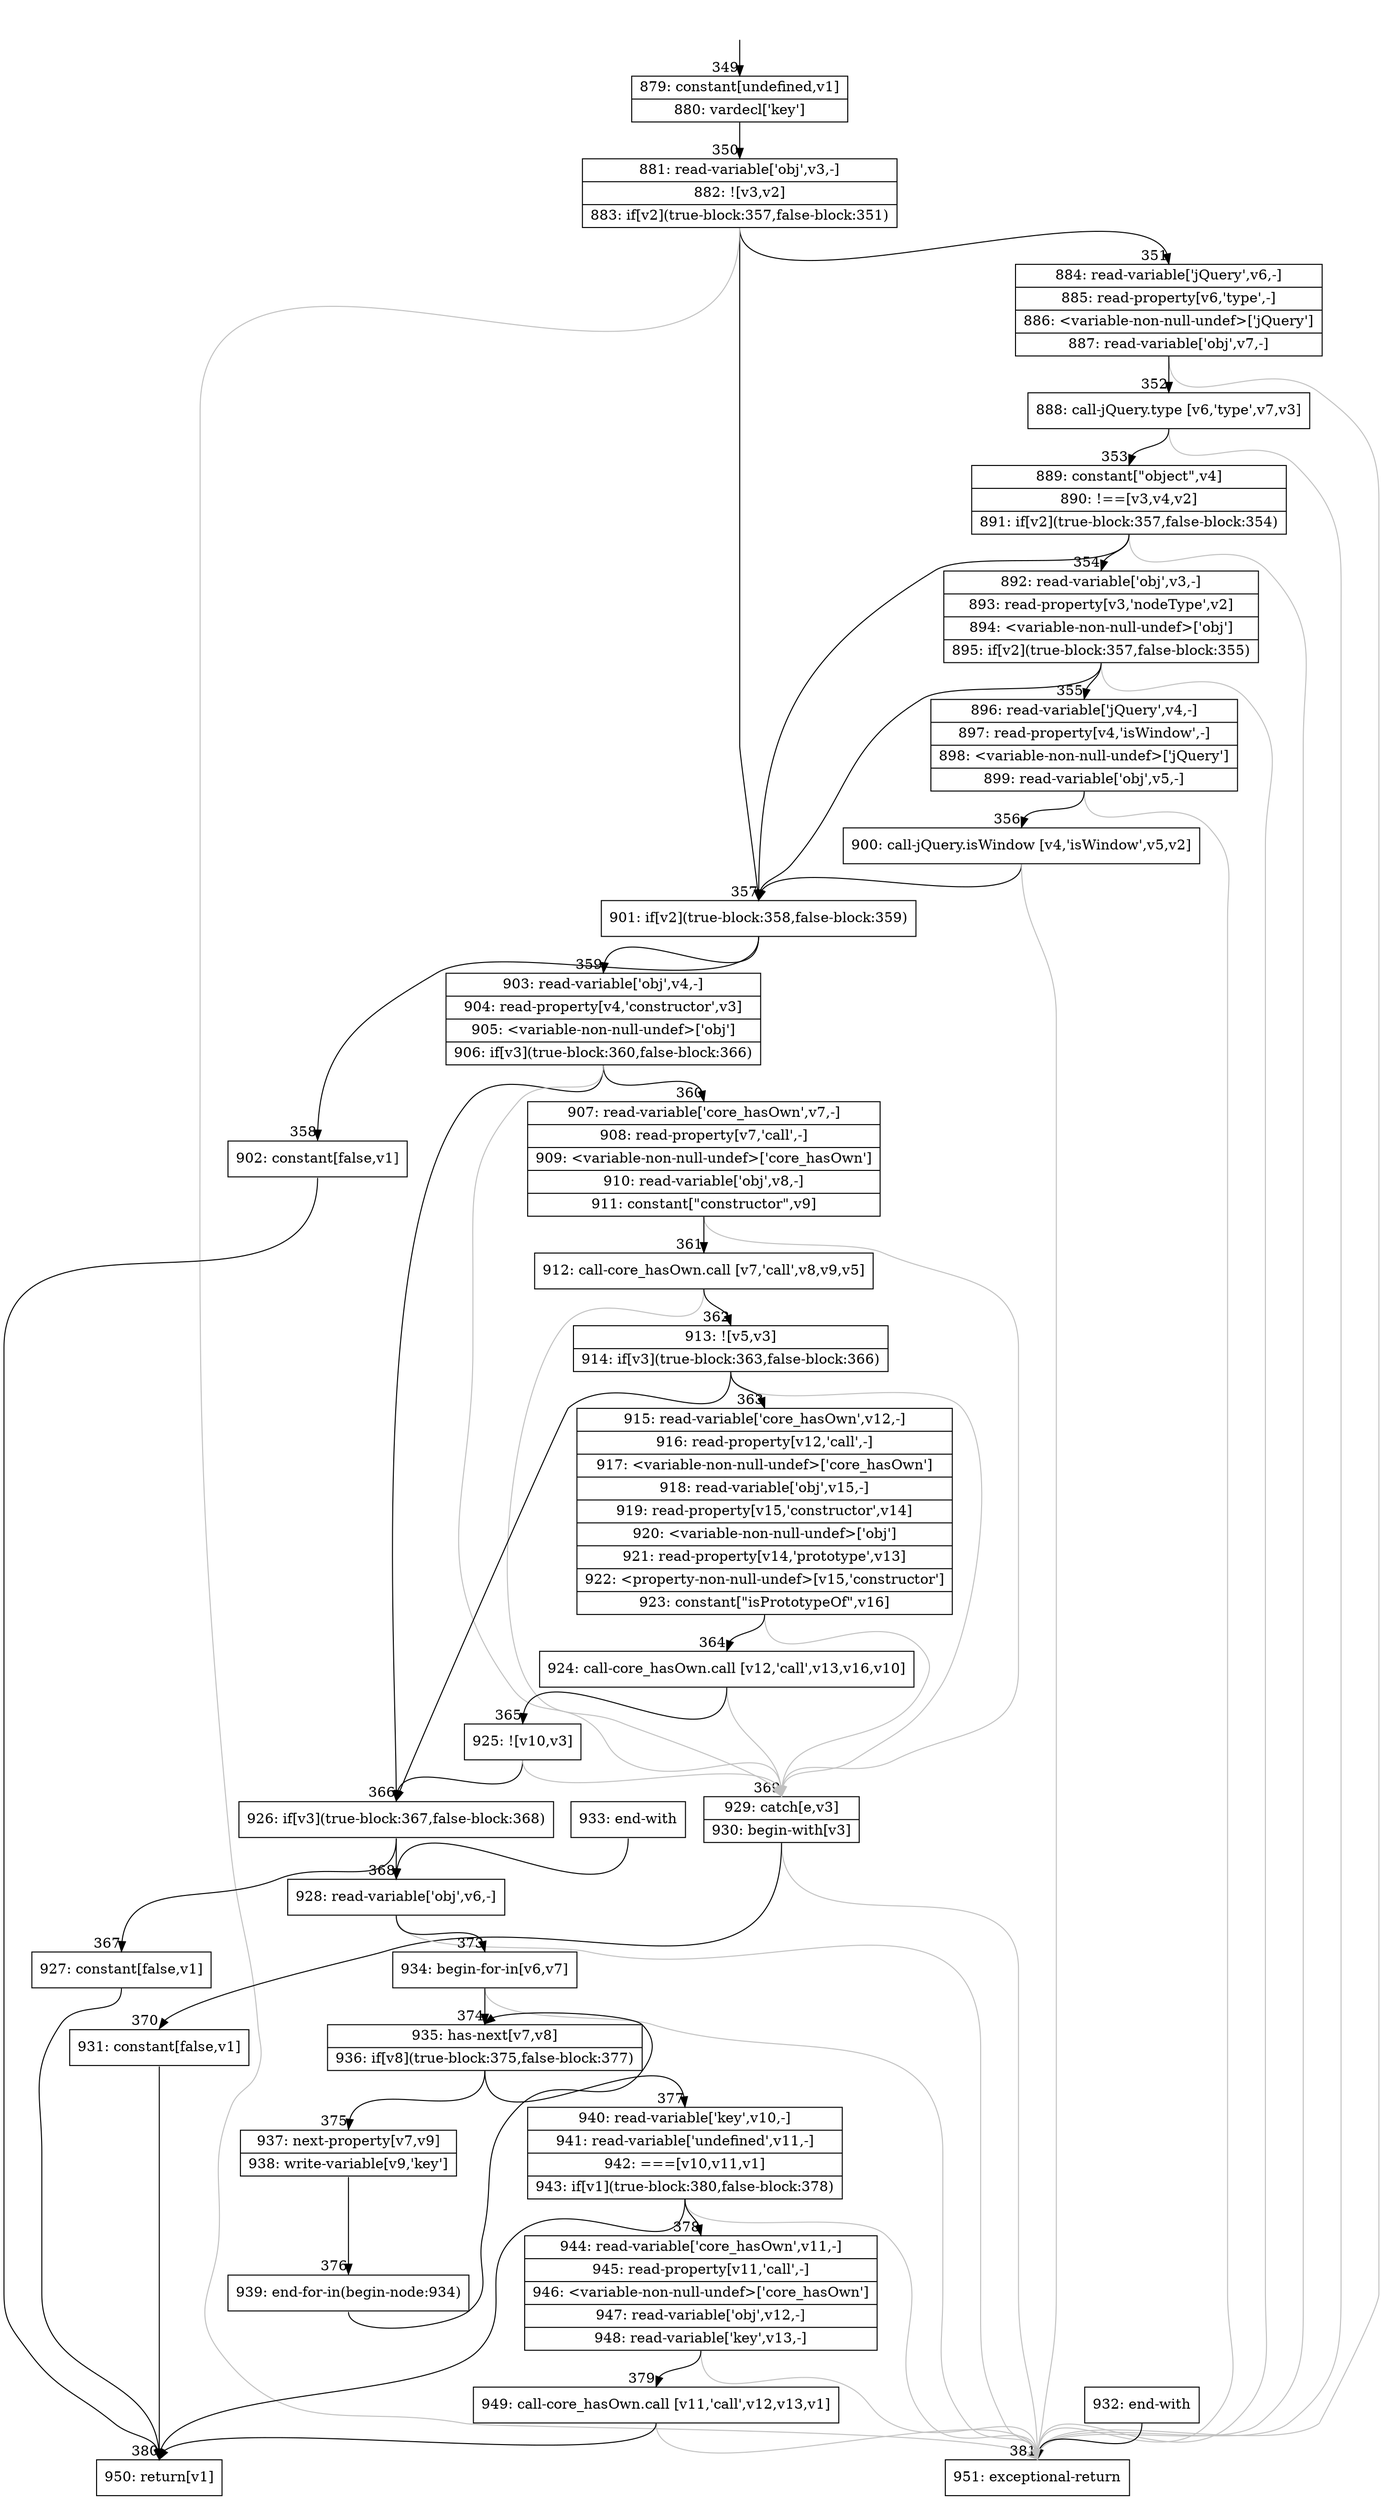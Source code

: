 digraph {
rankdir="TD"
BB_entry29[shape=none,label=""];
BB_entry29 -> BB349 [tailport=s, headport=n, headlabel="    349"]
BB349 [shape=record label="{879: constant[undefined,v1]|880: vardecl['key']}" ] 
BB349 -> BB350 [tailport=s, headport=n, headlabel="      350"]
BB350 [shape=record label="{881: read-variable['obj',v3,-]|882: ![v3,v2]|883: if[v2](true-block:357,false-block:351)}" ] 
BB350 -> BB357 [tailport=s, headport=n, headlabel="      357"]
BB350 -> BB351 [tailport=s, headport=n, headlabel="      351"]
BB350 -> BB381 [tailport=s, headport=n, color=gray, headlabel="      381"]
BB351 [shape=record label="{884: read-variable['jQuery',v6,-]|885: read-property[v6,'type',-]|886: \<variable-non-null-undef\>['jQuery']|887: read-variable['obj',v7,-]}" ] 
BB351 -> BB352 [tailport=s, headport=n, headlabel="      352"]
BB351 -> BB381 [tailport=s, headport=n, color=gray]
BB352 [shape=record label="{888: call-jQuery.type [v6,'type',v7,v3]}" ] 
BB352 -> BB353 [tailport=s, headport=n, headlabel="      353"]
BB352 -> BB381 [tailport=s, headport=n, color=gray]
BB353 [shape=record label="{889: constant[\"object\",v4]|890: !==[v3,v4,v2]|891: if[v2](true-block:357,false-block:354)}" ] 
BB353 -> BB357 [tailport=s, headport=n]
BB353 -> BB354 [tailport=s, headport=n, headlabel="      354"]
BB353 -> BB381 [tailport=s, headport=n, color=gray]
BB354 [shape=record label="{892: read-variable['obj',v3,-]|893: read-property[v3,'nodeType',v2]|894: \<variable-non-null-undef\>['obj']|895: if[v2](true-block:357,false-block:355)}" ] 
BB354 -> BB357 [tailport=s, headport=n]
BB354 -> BB355 [tailport=s, headport=n, headlabel="      355"]
BB354 -> BB381 [tailport=s, headport=n, color=gray]
BB355 [shape=record label="{896: read-variable['jQuery',v4,-]|897: read-property[v4,'isWindow',-]|898: \<variable-non-null-undef\>['jQuery']|899: read-variable['obj',v5,-]}" ] 
BB355 -> BB356 [tailport=s, headport=n, headlabel="      356"]
BB355 -> BB381 [tailport=s, headport=n, color=gray]
BB356 [shape=record label="{900: call-jQuery.isWindow [v4,'isWindow',v5,v2]}" ] 
BB356 -> BB357 [tailport=s, headport=n]
BB356 -> BB381 [tailport=s, headport=n, color=gray]
BB357 [shape=record label="{901: if[v2](true-block:358,false-block:359)}" ] 
BB357 -> BB358 [tailport=s, headport=n, headlabel="      358"]
BB357 -> BB359 [tailport=s, headport=n, headlabel="      359"]
BB358 [shape=record label="{902: constant[false,v1]}" ] 
BB358 -> BB380 [tailport=s, headport=n, headlabel="      380"]
BB359 [shape=record label="{903: read-variable['obj',v4,-]|904: read-property[v4,'constructor',v3]|905: \<variable-non-null-undef\>['obj']|906: if[v3](true-block:360,false-block:366)}" ] 
BB359 -> BB366 [tailport=s, headport=n, headlabel="      366"]
BB359 -> BB360 [tailport=s, headport=n, headlabel="      360"]
BB359 -> BB369 [tailport=s, headport=n, color=gray, headlabel="      369"]
BB360 [shape=record label="{907: read-variable['core_hasOwn',v7,-]|908: read-property[v7,'call',-]|909: \<variable-non-null-undef\>['core_hasOwn']|910: read-variable['obj',v8,-]|911: constant[\"constructor\",v9]}" ] 
BB360 -> BB361 [tailport=s, headport=n, headlabel="      361"]
BB360 -> BB369 [tailport=s, headport=n, color=gray]
BB361 [shape=record label="{912: call-core_hasOwn.call [v7,'call',v8,v9,v5]}" ] 
BB361 -> BB362 [tailport=s, headport=n, headlabel="      362"]
BB361 -> BB369 [tailport=s, headport=n, color=gray]
BB362 [shape=record label="{913: ![v5,v3]|914: if[v3](true-block:363,false-block:366)}" ] 
BB362 -> BB366 [tailport=s, headport=n]
BB362 -> BB363 [tailport=s, headport=n, headlabel="      363"]
BB362 -> BB369 [tailport=s, headport=n, color=gray]
BB363 [shape=record label="{915: read-variable['core_hasOwn',v12,-]|916: read-property[v12,'call',-]|917: \<variable-non-null-undef\>['core_hasOwn']|918: read-variable['obj',v15,-]|919: read-property[v15,'constructor',v14]|920: \<variable-non-null-undef\>['obj']|921: read-property[v14,'prototype',v13]|922: \<property-non-null-undef\>[v15,'constructor']|923: constant[\"isPrototypeOf\",v16]}" ] 
BB363 -> BB364 [tailport=s, headport=n, headlabel="      364"]
BB363 -> BB369 [tailport=s, headport=n, color=gray]
BB364 [shape=record label="{924: call-core_hasOwn.call [v12,'call',v13,v16,v10]}" ] 
BB364 -> BB365 [tailport=s, headport=n, headlabel="      365"]
BB364 -> BB369 [tailport=s, headport=n, color=gray]
BB365 [shape=record label="{925: ![v10,v3]}" ] 
BB365 -> BB366 [tailport=s, headport=n]
BB365 -> BB369 [tailport=s, headport=n, color=gray]
BB366 [shape=record label="{926: if[v3](true-block:367,false-block:368)}" ] 
BB366 -> BB367 [tailport=s, headport=n, headlabel="      367"]
BB366 -> BB368 [tailport=s, headport=n, headlabel="      368"]
BB367 [shape=record label="{927: constant[false,v1]}" ] 
BB367 -> BB380 [tailport=s, headport=n]
BB368 [shape=record label="{928: read-variable['obj',v6,-]}" ] 
BB368 -> BB373 [tailport=s, headport=n, headlabel="      373"]
BB368 -> BB381 [tailport=s, headport=n, color=gray]
BB369 [shape=record label="{929: catch[e,v3]|930: begin-with[v3]}" ] 
BB369 -> BB370 [tailport=s, headport=n, headlabel="      370"]
BB369 -> BB381 [tailport=s, headport=n, color=gray]
BB370 [shape=record label="{931: constant[false,v1]}" ] 
BB370 -> BB380 [tailport=s, headport=n]
BB371 [shape=record label="{932: end-with}" ] 
BB371 -> BB381 [tailport=s, headport=n]
BB372 [shape=record label="{933: end-with}" ] 
BB372 -> BB368 [tailport=s, headport=n]
BB373 [shape=record label="{934: begin-for-in[v6,v7]}" ] 
BB373 -> BB374 [tailport=s, headport=n, headlabel="      374"]
BB373 -> BB381 [tailport=s, headport=n, color=gray]
BB374 [shape=record label="{935: has-next[v7,v8]|936: if[v8](true-block:375,false-block:377)}" ] 
BB374 -> BB375 [tailport=s, headport=n, headlabel="      375"]
BB374 -> BB377 [tailport=s, headport=n, headlabel="      377"]
BB375 [shape=record label="{937: next-property[v7,v9]|938: write-variable[v9,'key']}" ] 
BB375 -> BB376 [tailport=s, headport=n, headlabel="      376"]
BB376 [shape=record label="{939: end-for-in(begin-node:934)}" ] 
BB376 -> BB374 [tailport=s, headport=n]
BB377 [shape=record label="{940: read-variable['key',v10,-]|941: read-variable['undefined',v11,-]|942: ===[v10,v11,v1]|943: if[v1](true-block:380,false-block:378)}" ] 
BB377 -> BB380 [tailport=s, headport=n]
BB377 -> BB378 [tailport=s, headport=n, headlabel="      378"]
BB377 -> BB381 [tailport=s, headport=n, color=gray]
BB378 [shape=record label="{944: read-variable['core_hasOwn',v11,-]|945: read-property[v11,'call',-]|946: \<variable-non-null-undef\>['core_hasOwn']|947: read-variable['obj',v12,-]|948: read-variable['key',v13,-]}" ] 
BB378 -> BB379 [tailport=s, headport=n, headlabel="      379"]
BB378 -> BB381 [tailport=s, headport=n, color=gray]
BB379 [shape=record label="{949: call-core_hasOwn.call [v11,'call',v12,v13,v1]}" ] 
BB379 -> BB380 [tailport=s, headport=n]
BB379 -> BB381 [tailport=s, headport=n, color=gray]
BB380 [shape=record label="{950: return[v1]}" ] 
BB381 [shape=record label="{951: exceptional-return}" ] 
//#$~ 495
}
